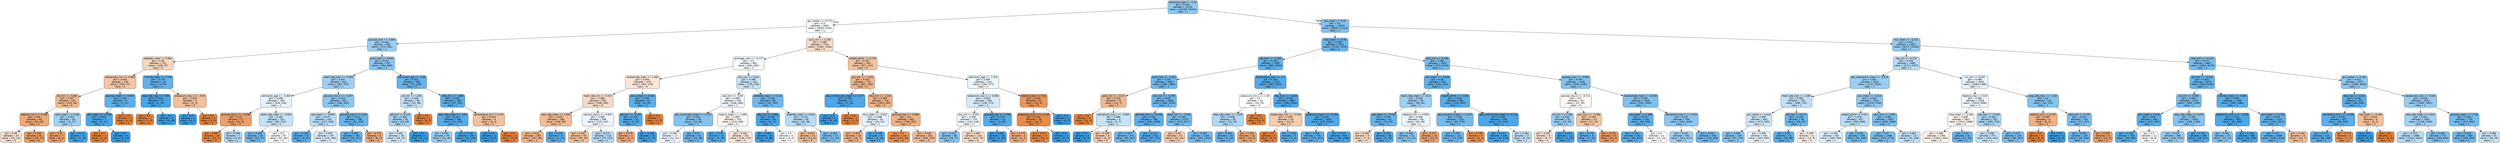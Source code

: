 digraph Tree {
node [shape=box, style="filled, rounded", color="black", fontname="helvetica"] ;
edge [fontname="helvetica"] ;
0 [label="admission_age <= -1.22\ngini = 0.422\nsamples = 21191\nvalue = [10148, 23342]\nclass = 1", fillcolor="#8fc8f0"] ;
1 [label="gcs_verbal <= -0.772\ngini = 0.5\nsamples = 2652\nvalue = [2063, 2126]\nclass = 1", fillcolor="#f9fcfe"] ;
0 -> 1 [labeldistance=2.5, labelangle=45, headlabel="True"] ;
2 [label="glucose_max <= -0.854\ngini = 0.442\nsamples = 909\nvalue = [472, 962]\nclass = 1", fillcolor="#9acdf2"] ;
1 -> 2 ;
3 [label="platelets_mean <= 0.861\ngini = 0.48\nsamples = 122\nvalue = [108, 72]\nclass = 0", fillcolor="#f6d5bd"] ;
2 -> 3 ;
4 [label="baseexcess_min <= 0.884\ngini = 0.456\nsamples = 109\nvalue = [105, 57]\nclass = 0", fillcolor="#f3c5a4"] ;
3 -> 4 ;
5 [label="ptt_min <= -0.081\ngini = 0.427\nsamples = 101\nvalue = [103, 46]\nclass = 0", fillcolor="#f1b991"] ;
4 -> 5 ;
6 [label="totalco2_min <= -0.295\ngini = 0.36\nsamples = 83\nvalue = [94, 29]\nclass = 0", fillcolor="#eda876"] ;
5 -> 6 ;
7 [label="gini = 0.49\nsamples = 20\nvalue = [16, 12]\nclass = 0", fillcolor="#f8e0ce"] ;
6 -> 7 ;
8 [label="gini = 0.294\nsamples = 63\nvalue = [78, 17]\nclass = 0", fillcolor="#eb9c64"] ;
6 -> 8 ;
9 [label="spo2_mean <= 0.348\ngini = 0.453\nsamples = 18\nvalue = [9, 17]\nclass = 1", fillcolor="#a2d1f3"] ;
5 -> 9 ;
10 [label="gini = 0.32\nsamples = 7\nvalue = [8, 2]\nclass = 0", fillcolor="#eca06a"] ;
9 -> 10 ;
11 [label="gini = 0.117\nsamples = 11\nvalue = [1, 15]\nclass = 1", fillcolor="#46a4e7"] ;
9 -> 11 ;
12 [label="glucose_mean <= -0.933\ngini = 0.26\nsamples = 8\nvalue = [2, 11]\nclass = 1", fillcolor="#5dafea"] ;
4 -> 12 ;
13 [label="wbc_mean <= -0.539\ngini = 0.153\nsamples = 7\nvalue = [1, 11]\nclass = 1", fillcolor="#4ba6e7"] ;
12 -> 13 ;
14 [label="gini = 0.0\nsamples = 1\nvalue = [1, 0]\nclass = 0", fillcolor="#e58139"] ;
13 -> 14 ;
15 [label="gini = 0.0\nsamples = 6\nvalue = [0, 11]\nclass = 1", fillcolor="#399de5"] ;
13 -> 15 ;
16 [label="gini = 0.0\nsamples = 1\nvalue = [1, 0]\nclass = 0", fillcolor="#e58139"] ;
12 -> 16 ;
17 [label="chloride_mean <= 0.748\ngini = 0.278\nsamples = 13\nvalue = [3, 15]\nclass = 1", fillcolor="#61b1ea"] ;
3 -> 17 ;
18 [label="resp_rate_max <= -0.83\ngini = 0.124\nsamples = 10\nvalue = [1, 14]\nclass = 1", fillcolor="#47a4e7"] ;
17 -> 18 ;
19 [label="gini = 0.0\nsamples = 1\nvalue = [1, 0]\nclass = 0", fillcolor="#e58139"] ;
18 -> 19 ;
20 [label="gini = 0.0\nsamples = 9\nvalue = [0, 14]\nclass = 1", fillcolor="#399de5"] ;
18 -> 20 ;
21 [label="potassium_max.1 <= -0.93\ngini = 0.444\nsamples = 3\nvalue = [2, 1]\nclass = 0", fillcolor="#f2c09c"] ;
17 -> 21 ;
22 [label="gini = 0.0\nsamples = 1\nvalue = [0, 1]\nclass = 1", fillcolor="#399de5"] ;
21 -> 22 ;
23 [label="gini = 0.0\nsamples = 2\nvalue = [2, 0]\nclass = 0", fillcolor="#e58139"] ;
21 -> 23 ;
24 [label="pco2_max <= 0.545\ngini = 0.412\nsamples = 787\nvalue = [364, 890]\nclass = 1", fillcolor="#8ac5f0"] ;
2 -> 24 ;
25 [label="heart_rate_max <= -0.093\ngini = 0.447\nsamples = 551\nvalue = [292, 572]\nclass = 1", fillcolor="#9ecff2"] ;
24 -> 25 ;
26 [label="admission_age <= -2.463\ngini = 0.498\nsamples = 149\nvalue = [104, 119]\nclass = 1", fillcolor="#e6f3fc"] ;
25 -> 26 ;
27 [label="glucose_max.2 <= -0.296\ngini = 0.32\nsamples = 17\nvalue = [24, 6]\nclass = 0", fillcolor="#eca06a"] ;
26 -> 27 ;
28 [label="gini = 0.087\nsamples = 10\nvalue = [21, 1]\nclass = 0", fillcolor="#e68742"] ;
27 -> 28 ;
29 [label="gini = 0.469\nsamples = 7\nvalue = [3, 5]\nclass = 1", fillcolor="#b0d8f5"] ;
27 -> 29 ;
30 [label="heart_rate_mean <= -0.925\ngini = 0.485\nsamples = 132\nvalue = [80, 113]\nclass = 1", fillcolor="#c5e2f7"] ;
26 -> 30 ;
31 [label="gini = 0.339\nsamples = 45\nvalue = [13, 47]\nclass = 1", fillcolor="#70b8ec"] ;
30 -> 31 ;
32 [label="gini = 0.5\nsamples = 87\nvalue = [67, 66]\nclass = 0", fillcolor="#fffdfc"] ;
30 -> 32 ;
33 [label="glucose_max.2 <= -0.267\ngini = 0.415\nsamples = 402\nvalue = [188, 453]\nclass = 1", fillcolor="#8bc6f0"] ;
25 -> 33 ;
34 [label="sbp_mean <= -0.867\ngini = 0.475\nsamples = 204\nvalue = [127, 200]\nclass = 1", fillcolor="#b7dbf6"] ;
33 -> 34 ;
35 [label="gini = 0.255\nsamples = 37\nvalue = [9, 51]\nclass = 1", fillcolor="#5caeea"] ;
34 -> 35 ;
36 [label="gini = 0.493\nsamples = 167\nvalue = [118, 149]\nclass = 1", fillcolor="#d6ebfa"] ;
34 -> 36 ;
37 [label="glucose_max.2 <= 3.34\ngini = 0.313\nsamples = 198\nvalue = [61, 253]\nclass = 1", fillcolor="#69b5eb"] ;
33 -> 37 ;
38 [label="gini = 0.295\nsamples = 192\nvalue = [55, 251]\nclass = 1", fillcolor="#64b2eb"] ;
37 -> 38 ;
39 [label="gini = 0.375\nsamples = 6\nvalue = [6, 2]\nclass = 0", fillcolor="#eeab7b"] ;
37 -> 39 ;
40 [label="admission_age <= -2.36\ngini = 0.301\nsamples = 236\nvalue = [72, 318]\nclass = 1", fillcolor="#66b3eb"] ;
24 -> 40 ;
41 [label="ptt_min <= 1.456\ngini = 0.484\nsamples = 38\nvalue = [25, 36]\nclass = 1", fillcolor="#c2e1f7"] ;
40 -> 41 ;
42 [label="ptt_min <= 0.218\ngini = 0.452\nsamples = 35\nvalue = [19, 36]\nclass = 1", fillcolor="#a2d1f3"] ;
41 -> 42 ;
43 [label="gini = 0.491\nsamples = 28\nvalue = [19, 25]\nclass = 1", fillcolor="#cfe7f9"] ;
42 -> 43 ;
44 [label="gini = 0.0\nsamples = 7\nvalue = [0, 11]\nclass = 1", fillcolor="#399de5"] ;
42 -> 44 ;
45 [label="gini = 0.0\nsamples = 3\nvalue = [6, 0]\nclass = 0", fillcolor="#e58139"] ;
41 -> 45 ;
46 [label="mbp_min <= 1.986\ngini = 0.245\nsamples = 198\nvalue = [47, 282]\nclass = 1", fillcolor="#5aade9"] ;
40 -> 46 ;
47 [label="resp_rate_mean <= -0.52\ngini = 0.223\nsamples = 194\nvalue = [41, 279]\nclass = 1", fillcolor="#56abe9"] ;
46 -> 47 ;
48 [label="gini = 0.441\nsamples = 40\nvalue = [22, 45]\nclass = 1", fillcolor="#9acdf2"] ;
47 -> 48 ;
49 [label="gini = 0.139\nsamples = 154\nvalue = [19, 234]\nclass = 1", fillcolor="#49a5e7"] ;
47 -> 49 ;
50 [label="temperature_min <= 0.14\ngini = 0.444\nsamples = 4\nvalue = [6, 3]\nclass = 0", fillcolor="#f2c09c"] ;
46 -> 50 ;
51 [label="gini = 0.0\nsamples = 2\nvalue = [0, 3]\nclass = 1", fillcolor="#399de5"] ;
50 -> 51 ;
52 [label="gini = 0.0\nsamples = 2\nvalue = [6, 0]\nclass = 0", fillcolor="#e58139"] ;
50 -> 52 ;
53 [label="spo2_min <= 0.268\ngini = 0.488\nsamples = 1743\nvalue = [1591, 1164]\nclass = 0", fillcolor="#f8ddca"] ;
1 -> 53 ;
54 [label="aniongap_max <= -0.177\ngini = 0.5\nsamples = 802\nvalue = [620, 652]\nclass = 1", fillcolor="#f5fafe"] ;
53 -> 54 ;
55 [label="bicarbonate_mean <= 1.492\ngini = 0.494\nsamples = 379\nvalue = [344, 274]\nclass = 0", fillcolor="#fae5d7"] ;
54 -> 55 ;
56 [label="heart_rate_min <= 0.332\ngini = 0.486\nsamples = 356\nvalue = [338, 240]\nclass = 0", fillcolor="#f7dac6"] ;
55 -> 56 ;
57 [label="resp_rate_mean <= 1.944\ngini = 0.435\nsamples = 188\nvalue = [209, 98]\nclass = 0", fillcolor="#f1bc96"] ;
56 -> 57 ;
58 [label="gini = 0.415\nsamples = 180\nvalue = [207, 86]\nclass = 0", fillcolor="#f0b58b"] ;
57 -> 58 ;
59 [label="gini = 0.245\nsamples = 8\nvalue = [2, 12]\nclass = 1", fillcolor="#5aade9"] ;
57 -> 59 ;
60 [label="calcium_max.1 <= -0.837\ngini = 0.499\nsamples = 168\nvalue = [129, 142]\nclass = 1", fillcolor="#edf6fd"] ;
56 -> 60 ;
61 [label="gini = 0.447\nsamples = 55\nvalue = [59, 30]\nclass = 0", fillcolor="#f2c19e"] ;
60 -> 61 ;
62 [label="gini = 0.473\nsamples = 113\nvalue = [70, 112]\nclass = 1", fillcolor="#b5daf5"] ;
60 -> 62 ;
63 [label="spo2_mean <= 0.523\ngini = 0.255\nsamples = 23\nvalue = [6, 34]\nclass = 1", fillcolor="#5caeea"] ;
55 -> 63 ;
64 [label="ptt_min <= -0.551\ngini = 0.224\nsamples = 22\nvalue = [5, 34]\nclass = 1", fillcolor="#56abe9"] ;
63 -> 64 ;
65 [label="gini = 0.375\nsamples = 3\nvalue = [3, 1]\nclass = 0", fillcolor="#eeab7b"] ;
64 -> 65 ;
66 [label="gini = 0.108\nsamples = 19\nvalue = [2, 33]\nclass = 1", fillcolor="#45a3e7"] ;
64 -> 66 ;
67 [label="gini = 0.0\nsamples = 1\nvalue = [1, 0]\nclass = 0", fillcolor="#e58139"] ;
63 -> 67 ;
68 [label="sbp_max <= 0.631\ngini = 0.488\nsamples = 423\nvalue = [276, 378]\nclass = 1", fillcolor="#cae5f8"] ;
54 -> 68 ;
69 [label="po2_min <= -0.85\ngini = 0.499\nsamples = 335\nvalue = [246, 269]\nclass = 1", fillcolor="#eef7fd"] ;
68 -> 69 ;
70 [label="abs_monocytes_mean <= -0.141\ngini = 0.401\nsamples = 59\nvalue = [23, 60]\nclass = 1", fillcolor="#85c3ef"] ;
69 -> 70 ;
71 [label="gini = 0.499\nsamples = 17\nvalue = [11, 12]\nclass = 1", fillcolor="#eff7fd"] ;
70 -> 71 ;
72 [label="gini = 0.32\nsamples = 42\nvalue = [12, 48]\nclass = 1", fillcolor="#6ab6ec"] ;
70 -> 72 ;
73 [label="sodium_mean <= -1.409\ngini = 0.499\nsamples = 276\nvalue = [223, 209]\nclass = 0", fillcolor="#fdf7f3"] ;
69 -> 73 ;
74 [label="gini = 0.219\nsamples = 24\nvalue = [5, 35]\nclass = 1", fillcolor="#55abe9"] ;
73 -> 74 ;
75 [label="gini = 0.494\nsamples = 252\nvalue = [218, 174]\nclass = 0", fillcolor="#fae6d7"] ;
73 -> 75 ;
76 [label="platelets_mean <= 0.224\ngini = 0.338\nsamples = 88\nvalue = [30, 109]\nclass = 1", fillcolor="#6fb8ec"] ;
68 -> 76 ;
77 [label="dbp_min <= 3.062\ngini = 0.144\nsamples = 48\nvalue = [6, 71]\nclass = 1", fillcolor="#4aa5e7"] ;
76 -> 77 ;
78 [label="gini = 0.081\nsamples = 43\nvalue = [3, 68]\nclass = 1", fillcolor="#42a1e6"] ;
77 -> 78 ;
79 [label="gini = 0.5\nsamples = 5\nvalue = [3, 3]\nclass = 0", fillcolor="#ffffff"] ;
77 -> 79 ;
80 [label="platelets_mean <= 0.611\ngini = 0.475\nsamples = 40\nvalue = [24, 38]\nclass = 1", fillcolor="#b6dbf5"] ;
76 -> 80 ;
81 [label="gini = 0.432\nsamples = 13\nvalue = [13, 6]\nclass = 0", fillcolor="#f1bb94"] ;
80 -> 81 ;
82 [label="gini = 0.381\nsamples = 27\nvalue = [11, 32]\nclass = 1", fillcolor="#7dbfee"] ;
80 -> 82 ;
83 [label="weight_admit <= 0.278\ngini = 0.452\nsamples = 941\nvalue = [971, 512]\nclass = 0", fillcolor="#f3c3a1"] ;
53 -> 83 ;
84 [label="gcs_min <= -1.472\ngini = 0.414\nsamples = 722\nvalue = [811, 335]\nclass = 0", fillcolor="#f0b58b"] ;
83 -> 84 ;
85 [label="abs_lymphocytes_mean <= 0.177\ngini = 0.165\nsamples = 6\nvalue = [1, 10]\nclass = 1", fillcolor="#4da7e8"] ;
84 -> 85 ;
86 [label="gini = 0.0\nsamples = 5\nvalue = [0, 10]\nclass = 1", fillcolor="#399de5"] ;
85 -> 86 ;
87 [label="gini = 0.0\nsamples = 1\nvalue = [1, 0]\nclass = 0", fillcolor="#e58139"] ;
85 -> 87 ;
88 [label="dbp_min <= -1.233\ngini = 0.409\nsamples = 716\nvalue = [810, 325]\nclass = 0", fillcolor="#efb488"] ;
84 -> 88 ;
89 [label="bun_mean <= -0.321\ngini = 0.498\nsamples = 24\nvalue = [20, 23]\nclass = 1", fillcolor="#e5f2fc"] ;
88 -> 89 ;
90 [label="gini = 0.403\nsamples = 16\nvalue = [18, 7]\nclass = 0", fillcolor="#efb286"] ;
89 -> 90 ;
91 [label="gini = 0.198\nsamples = 8\nvalue = [2, 16]\nclass = 1", fillcolor="#52a9e8"] ;
89 -> 91 ;
92 [label="glucose_max <= -0.865\ngini = 0.4\nsamples = 692\nvalue = [790, 302]\nclass = 0", fillcolor="#efb185"] ;
88 -> 92 ;
93 [label="gini = 0.2\nsamples = 141\nvalue = [205, 26]\nclass = 0", fillcolor="#e89152"] ;
92 -> 93 ;
94 [label="gini = 0.436\nsamples = 551\nvalue = [585, 276]\nclass = 0", fillcolor="#f1bc96"] ;
92 -> 94 ;
95 [label="admission_age <= -1.324\ngini = 0.499\nsamples = 219\nvalue = [160, 177]\nclass = 1", fillcolor="#ecf6fd"] ;
83 -> 95 ;
96 [label="potassium_max.1 <= 0.682\ngini = 0.493\nsamples = 199\nvalue = [136, 173]\nclass = 1", fillcolor="#d5eaf9"] ;
95 -> 96 ;
97 [label="sbp_min <= 0.321\ngini = 0.499\nsamples = 176\nvalue = [132, 144]\nclass = 1", fillcolor="#eff7fd"] ;
96 -> 97 ;
98 [label="gini = 0.412\nsamples = 66\nvalue = [29, 71]\nclass = 1", fillcolor="#8ac5f0"] ;
97 -> 98 ;
99 [label="gini = 0.485\nsamples = 110\nvalue = [103, 73]\nclass = 0", fillcolor="#f7dac5"] ;
97 -> 99 ;
100 [label="glucose_max <= 3.768\ngini = 0.213\nsamples = 23\nvalue = [4, 29]\nclass = 1", fillcolor="#54abe9"] ;
96 -> 100 ;
101 [label="gini = 0.067\nsamples = 20\nvalue = [1, 28]\nclass = 1", fillcolor="#40a0e6"] ;
100 -> 101 ;
102 [label="gini = 0.375\nsamples = 3\nvalue = [3, 1]\nclass = 0", fillcolor="#eeab7b"] ;
100 -> 102 ;
103 [label="totalco2_max <= 0.02\ngini = 0.245\nsamples = 20\nvalue = [24, 4]\nclass = 0", fillcolor="#e9965a"] ;
95 -> 103 ;
104 [label="potassium_max.1 <= 3.129\ngini = 0.142\nsamples = 18\nvalue = [24, 2]\nclass = 0", fillcolor="#e78c49"] ;
103 -> 104 ;
105 [label="gini = 0.077\nsamples = 17\nvalue = [24, 1]\nclass = 0", fillcolor="#e68641"] ;
104 -> 105 ;
106 [label="gini = 0.0\nsamples = 1\nvalue = [0, 1]\nclass = 1", fillcolor="#399de5"] ;
104 -> 106 ;
107 [label="gini = 0.0\nsamples = 2\nvalue = [0, 2]\nclass = 1", fillcolor="#399de5"] ;
103 -> 107 ;
108 [label="gcs_motor <= 0.26\ngini = 0.4\nsamples = 18539\nvalue = [8085, 21216]\nclass = 1", fillcolor="#84c2ef"] ;
0 -> 108 [labeldistance=2.5, labelangle=-45, headlabel="False"] ;
109 [label="mbp_mean <= 0.08\ngini = 0.308\nsamples = 5712\nvalue = [1712, 7273]\nclass = 1", fillcolor="#68b4eb"] ;
108 -> 109 ;
110 [label="ptt_max <= -0.256\ngini = 0.278\nsamples = 3786\nvalue = [989, 4934]\nclass = 1", fillcolor="#61b1ea"] ;
109 -> 110 ;
111 [label="spo2_max <= -2.923\ngini = 0.331\nsamples = 2083\nvalue = [684, 2583]\nclass = 1", fillcolor="#6db7ec"] ;
110 -> 111 ;
112 [label="spo2_min <= -1.517\ngini = 0.423\nsamples = 15\nvalue = [16, 7]\nclass = 0", fillcolor="#f0b890"] ;
111 -> 112 ;
113 [label="gini = 0.0\nsamples = 6\nvalue = [11, 0]\nclass = 0", fillcolor="#e58139"] ;
112 -> 113 ;
114 [label="hematocrit_max.1 <= -0.064\ngini = 0.486\nsamples = 9\nvalue = [5, 7]\nclass = 1", fillcolor="#c6e3f8"] ;
112 -> 114 ;
115 [label="gini = 0.0\nsamples = 3\nvalue = [0, 4]\nclass = 1", fillcolor="#399de5"] ;
114 -> 115 ;
116 [label="gini = 0.469\nsamples = 6\nvalue = [5, 3]\nclass = 0", fillcolor="#f5cdb0"] ;
114 -> 116 ;
117 [label="po2_min <= -0.199\ngini = 0.327\nsamples = 2068\nvalue = [668, 2576]\nclass = 1", fillcolor="#6cb6ec"] ;
111 -> 117 ;
118 [label="glucose_max <= -0.256\ngini = 0.26\nsamples = 798\nvalue = [192, 1059]\nclass = 1", fillcolor="#5dafea"] ;
117 -> 118 ;
119 [label="gini = 0.337\nsamples = 276\nvalue = [95, 347]\nclass = 1", fillcolor="#6fb8ec"] ;
118 -> 119 ;
120 [label="gini = 0.211\nsamples = 522\nvalue = [97, 712]\nclass = 1", fillcolor="#54aae9"] ;
118 -> 120 ;
121 [label="spo2_min <= -3.302\ngini = 0.364\nsamples = 1270\nvalue = [476, 1517]\nclass = 1", fillcolor="#77bced"] ;
117 -> 121 ;
122 [label="gini = 0.46\nsamples = 22\nvalue = [25, 14]\nclass = 0", fillcolor="#f4c8a8"] ;
121 -> 122 ;
123 [label="gini = 0.355\nsamples = 1248\nvalue = [451, 1503]\nclass = 1", fillcolor="#74baed"] ;
121 -> 123 ;
124 [label="temperature_max <= -3.1\ngini = 0.203\nsamples = 1703\nvalue = [305, 2351]\nclass = 1", fillcolor="#53aae8"] ;
110 -> 124 ;
125 [label="potassium_min.1 <= 1.46\ngini = 0.5\nsamples = 34\nvalue = [25, 25]\nclass = 0", fillcolor="#ffffff"] ;
124 -> 125 ;
126 [label="resp_rate_mean <= 1.049\ngini = 0.469\nsamples = 29\nvalue = [15, 25]\nclass = 1", fillcolor="#b0d8f5"] ;
125 -> 126 ;
127 [label="gini = 0.302\nsamples = 19\nvalue = [5, 22]\nclass = 1", fillcolor="#66b3eb"] ;
126 -> 127 ;
128 [label="gini = 0.355\nsamples = 10\nvalue = [10, 3]\nclass = 0", fillcolor="#eda774"] ;
126 -> 128 ;
129 [label="gini = 0.0\nsamples = 5\nvalue = [10, 0]\nclass = 0", fillcolor="#e58139"] ;
125 -> 129 ;
130 [label="sbp_max <= -2.444\ngini = 0.192\nsamples = 1669\nvalue = [280, 2326]\nclass = 1", fillcolor="#51a9e8"] ;
124 -> 130 ;
131 [label="baseexcess_min <= -2.158\ngini = 0.469\nsamples = 10\nvalue = [10, 6]\nclass = 0", fillcolor="#f5cdb0"] ;
130 -> 131 ;
132 [label="gini = 0.0\nsamples = 5\nvalue = [9, 0]\nclass = 0", fillcolor="#e58139"] ;
131 -> 132 ;
133 [label="gini = 0.245\nsamples = 5\nvalue = [1, 6]\nclass = 1", fillcolor="#5aade9"] ;
131 -> 133 ;
134 [label="potassium_max.1 <= -0.034\ngini = 0.187\nsamples = 1659\nvalue = [270, 2320]\nclass = 1", fillcolor="#50a8e8"] ;
130 -> 134 ;
135 [label="gini = 0.258\nsamples = 745\nvalue = [174, 972]\nclass = 1", fillcolor="#5cafea"] ;
134 -> 135 ;
136 [label="gini = 0.124\nsamples = 914\nvalue = [96, 1348]\nclass = 1", fillcolor="#47a4e7"] ;
134 -> 136 ;
137 [label="po2_min <= -0.299\ngini = 0.361\nsamples = 1926\nvalue = [723, 2339]\nclass = 1", fillcolor="#76bbed"] ;
109 -> 137 ;
138 [label="bun_mean <= -0.639\ngini = 0.28\nsamples = 678\nvalue = [183, 904]\nclass = 1", fillcolor="#61b1ea"] ;
137 -> 138 ;
139 [label="heart_rate_mean <= -0.11\ngini = 0.448\nsamples = 94\nvalue = [48, 94]\nclass = 1", fillcolor="#9ecff2"] ;
138 -> 139 ;
140 [label="sbp_mean <= -0.535\ngini = 0.309\nsamples = 45\nvalue = [13, 55]\nclass = 1", fillcolor="#68b4eb"] ;
139 -> 140 ;
141 [label="gini = 0.486\nsamples = 9\nvalue = [7, 5]\nclass = 0", fillcolor="#f8dbc6"] ;
140 -> 141 ;
142 [label="gini = 0.191\nsamples = 36\nvalue = [6, 50]\nclass = 1", fillcolor="#51a9e8"] ;
140 -> 142 ;
143 [label="totalco2_min <= 0.539\ngini = 0.499\nsamples = 49\nvalue = [35, 39]\nclass = 1", fillcolor="#ebf5fc"] ;
139 -> 143 ;
144 [label="gini = 0.405\nsamples = 31\nvalue = [13, 33]\nclass = 1", fillcolor="#87c4ef"] ;
143 -> 144 ;
145 [label="gini = 0.337\nsamples = 18\nvalue = [22, 6]\nclass = 0", fillcolor="#eca36f"] ;
143 -> 145 ;
146 [label="weight_admit <= -0.269\ngini = 0.245\nsamples = 584\nvalue = [135, 810]\nclass = 1", fillcolor="#5aade9"] ;
138 -> 146 ;
147 [label="abs_basophils_mean <= 1.517\ngini = 0.353\nsamples = 228\nvalue = [83, 279]\nclass = 1", fillcolor="#74baed"] ;
146 -> 147 ;
148 [label="gini = 0.335\nsamples = 223\nvalue = [75, 278]\nclass = 1", fillcolor="#6eb7ec"] ;
147 -> 148 ;
149 [label="gini = 0.198\nsamples = 5\nvalue = [8, 1]\nclass = 0", fillcolor="#e89152"] ;
147 -> 149 ;
150 [label="abs_lymphocytes_mean <= 0.214\ngini = 0.162\nsamples = 356\nvalue = [52, 531]\nclass = 1", fillcolor="#4ca7e8"] ;
146 -> 150 ;
151 [label="gini = 0.142\nsamples = 339\nvalue = [43, 518]\nclass = 1", fillcolor="#49a5e7"] ;
150 -> 151 ;
152 [label="gini = 0.483\nsamples = 17\nvalue = [9, 13]\nclass = 1", fillcolor="#c2e1f7"] ;
150 -> 152 ;
153 [label="glucose_max <= -0.909\ngini = 0.397\nsamples = 1248\nvalue = [540, 1435]\nclass = 1", fillcolor="#84c2ef"] ;
137 -> 153 ;
154 [label="glucose_max.2 <= -0.711\ngini = 0.5\nsamples = 43\nvalue = [37, 35]\nclass = 0", fillcolor="#fef8f4"] ;
153 -> 154 ;
155 [label="ph_min <= 0.166\ngini = 0.444\nsamples = 20\nvalue = [10, 20]\nclass = 1", fillcolor="#9ccef2"] ;
154 -> 155 ;
156 [label="gini = 0.492\nsamples = 9\nvalue = [9, 7]\nclass = 0", fillcolor="#f9e3d3"] ;
155 -> 156 ;
157 [label="gini = 0.133\nsamples = 11\nvalue = [1, 13]\nclass = 1", fillcolor="#48a5e7"] ;
155 -> 157 ;
158 [label="po2_max <= -0.288\ngini = 0.459\nsamples = 23\nvalue = [27, 15]\nclass = 0", fillcolor="#f3c7a7"] ;
154 -> 158 ;
159 [label="gini = 0.278\nsamples = 6\nvalue = [2, 10]\nclass = 1", fillcolor="#61b1ea"] ;
158 -> 159 ;
160 [label="gini = 0.278\nsamples = 17\nvalue = [25, 5]\nclass = 0", fillcolor="#ea9a61"] ;
158 -> 160 ;
161 [label="bicarbonate_mean <= -0.528\ngini = 0.389\nsamples = 1205\nvalue = [503, 1400]\nclass = 1", fillcolor="#80c0ee"] ;
153 -> 161 ;
162 [label="sbp_mean <= 2.396\ngini = 0.273\nsamples = 265\nvalue = [69, 355]\nclass = 1", fillcolor="#5fb0ea"] ;
161 -> 162 ;
163 [label="gini = 0.242\nsamples = 252\nvalue = [56, 342]\nclass = 1", fillcolor="#59ade9"] ;
162 -> 163 ;
164 [label="gini = 0.5\nsamples = 13\nvalue = [13, 13]\nclass = 0", fillcolor="#ffffff"] ;
162 -> 164 ;
165 [label="hematocrit_max.1 <= 0.524\ngini = 0.415\nsamples = 940\nvalue = [434, 1045]\nclass = 1", fillcolor="#8bc6f0"] ;
161 -> 165 ;
166 [label="gini = 0.447\nsamples = 592\nvalue = [314, 617]\nclass = 1", fillcolor="#9ecff2"] ;
165 -> 166 ;
167 [label="gini = 0.342\nsamples = 348\nvalue = [120, 428]\nclass = 1", fillcolor="#71b8ec"] ;
165 -> 167 ;
168 [label="bun_mean <= -0.321\ngini = 0.431\nsamples = 12827\nvalue = [6373, 13943]\nclass = 1", fillcolor="#94caf1"] ;
108 -> 168 ;
169 [label="sbp_min <= 0.134\ngini = 0.476\nsamples = 5980\nvalue = [3711, 5767]\nclass = 1", fillcolor="#b8dcf6"] ;
168 -> 169 ;
170 [label="abs_neutrophils_mean <= -0.519\ngini = 0.442\nsamples = 3310\nvalue = [1727, 3501]\nclass = 1", fillcolor="#9bcdf2"] ;
169 -> 170 ;
171 [label="heart_rate_max <= 1.083\ngini = 0.482\nsamples = 776\nvalue = [498, 732]\nclass = 1", fillcolor="#c0e0f7"] ;
170 -> 171 ;
172 [label="gcs_verbal <= 0.618\ngini = 0.489\nsamples = 693\nvalue = [472, 635]\nclass = 1", fillcolor="#cce6f8"] ;
171 -> 172 ;
173 [label="gini = 0.406\nsamples = 159\nvalue = [67, 170]\nclass = 1", fillcolor="#87c4ef"] ;
172 -> 173 ;
174 [label="gini = 0.498\nsamples = 534\nvalue = [405, 465]\nclass = 1", fillcolor="#e5f2fc"] ;
172 -> 174 ;
175 [label="ptt_max <= 0.171\ngini = 0.333\nsamples = 83\nvalue = [26, 97]\nclass = 1", fillcolor="#6eb7ec"] ;
171 -> 175 ;
176 [label="gini = 0.26\nsamples = 71\nvalue = [16, 88]\nclass = 1", fillcolor="#5dafea"] ;
175 -> 176 ;
177 [label="gini = 0.499\nsamples = 12\nvalue = [10, 9]\nclass = 0", fillcolor="#fcf2eb"] ;
175 -> 177 ;
178 [label="bun_mean <= -0.615\ngini = 0.426\nsamples = 2534\nvalue = [1229, 2769]\nclass = 1", fillcolor="#91c8f1"] ;
170 -> 178 ;
179 [label="weight_admit <= 0.157\ngini = 0.478\nsamples = 927\nvalue = [580, 889]\nclass = 1", fillcolor="#baddf6"] ;
178 -> 179 ;
180 [label="gini = 0.496\nsamples = 667\nvalue = [489, 583]\nclass = 1", fillcolor="#dfeffb"] ;
179 -> 180 ;
181 [label="gini = 0.353\nsamples = 260\nvalue = [91, 306]\nclass = 1", fillcolor="#74baed"] ;
179 -> 181 ;
182 [label="po2_min <= 1.253\ngini = 0.382\nsamples = 1607\nvalue = [649, 1880]\nclass = 1", fillcolor="#7dbfee"] ;
178 -> 182 ;
183 [label="gini = 0.37\nsamples = 1490\nvalue = [575, 1772]\nclass = 1", fillcolor="#79bded"] ;
182 -> 183 ;
184 [label="gini = 0.483\nsamples = 117\nvalue = [74, 108]\nclass = 1", fillcolor="#c1e0f7"] ;
182 -> 184 ;
185 [label="inr_min <= 0.433\ngini = 0.498\nsamples = 2670\nvalue = [1984, 2266]\nclass = 1", fillcolor="#e6f3fc"] ;
169 -> 185 ;
186 [label="totalco2_max <= 0.02\ngini = 0.499\nsamples = 2529\nvalue = [1919, 2096]\nclass = 1", fillcolor="#eef7fd"] ;
185 -> 186 ;
187 [label="mbp_mean <= 3.136\ngini = 0.499\nsamples = 1827\nvalue = [1514, 1386]\nclass = 0", fillcolor="#fdf4ee"] ;
186 -> 187 ;
188 [label="gini = 0.498\nsamples = 1796\nvalue = [1503, 1342]\nclass = 0", fillcolor="#fcf2ea"] ;
187 -> 188 ;
189 [label="gini = 0.32\nsamples = 31\nvalue = [11, 44]\nclass = 1", fillcolor="#6ab6ec"] ;
187 -> 189 ;
190 [label="ptt_max <= -0.339\ngini = 0.463\nsamples = 702\nvalue = [405, 710]\nclass = 1", fillcolor="#aad5f4"] ;
186 -> 190 ;
191 [label="gini = 0.486\nsamples = 473\nvalue = [316, 443]\nclass = 1", fillcolor="#c6e3f8"] ;
190 -> 191 ;
192 [label="gini = 0.375\nsamples = 229\nvalue = [89, 267]\nclass = 1", fillcolor="#7bbeee"] ;
190 -> 192 ;
193 [label="resp_rate_max <= -1.141\ngini = 0.4\nsamples = 141\nvalue = [65, 170]\nclass = 1", fillcolor="#85c2ef"] ;
185 -> 193 ;
194 [label="totalco2_min <= 0.747\ngini = 0.397\nsamples = 8\nvalue = [8, 3]\nclass = 0", fillcolor="#efb083"] ;
193 -> 194 ;
195 [label="gini = 0.0\nsamples = 5\nvalue = [8, 0]\nclass = 0", fillcolor="#e58139"] ;
194 -> 195 ;
196 [label="gini = 0.0\nsamples = 3\nvalue = [0, 3]\nclass = 1", fillcolor="#399de5"] ;
194 -> 196 ;
197 [label="mbp_min <= 1.767\ngini = 0.379\nsamples = 133\nvalue = [57, 167]\nclass = 1", fillcolor="#7dbeee"] ;
193 -> 197 ;
198 [label="gini = 0.334\nsamples = 125\nvalue = [44, 164]\nclass = 1", fillcolor="#6eb7ec"] ;
197 -> 198 ;
199 [label="gini = 0.305\nsamples = 8\nvalue = [13, 3]\nclass = 0", fillcolor="#eb9e67"] ;
197 -> 199 ;
200 [label="mbp_min <= -0.112\ngini = 0.371\nsamples = 6847\nvalue = [2662, 8176]\nclass = 1", fillcolor="#79bded"] ;
168 -> 200 ;
201 [label="ptt_max <= -0.352\ngini = 0.301\nsamples = 3276\nvalue = [963, 4246]\nclass = 1", fillcolor="#66b3eb"] ;
200 -> 201 ;
202 [label="ph_min <= 0.058\ngini = 0.368\nsamples = 1478\nvalue = [565, 1760]\nclass = 1", fillcolor="#79bced"] ;
201 -> 202 ;
203 [label="bun_mean <= 4.26\ngini = 0.26\nsamples = 444\nvalue = [107, 591]\nclass = 1", fillcolor="#5dafea"] ;
202 -> 203 ;
204 [label="gini = 0.248\nsamples = 433\nvalue = [99, 583]\nclass = 1", fillcolor="#5baee9"] ;
203 -> 204 ;
205 [label="gini = 0.5\nsamples = 11\nvalue = [8, 8]\nclass = 0", fillcolor="#ffffff"] ;
203 -> 205 ;
206 [label="resp_rate_mean <= 0.973\ngini = 0.405\nsamples = 1034\nvalue = [458, 1169]\nclass = 1", fillcolor="#87c3ef"] ;
202 -> 206 ;
207 [label="gini = 0.434\nsamples = 866\nvalue = [430, 922]\nclass = 1", fillcolor="#95cbf1"] ;
206 -> 207 ;
208 [label="gini = 0.183\nsamples = 168\nvalue = [28, 247]\nclass = 1", fillcolor="#4fa8e8"] ;
206 -> 208 ;
209 [label="chloride_mean <= -0.482\ngini = 0.238\nsamples = 1798\nvalue = [398, 2486]\nclass = 1", fillcolor="#59ade9"] ;
201 -> 209 ;
210 [label="potassium_max.1 <= -1.228\ngini = 0.162\nsamples = 685\nvalue = [94, 965]\nclass = 1", fillcolor="#4ca7e8"] ;
209 -> 210 ;
211 [label="gini = 0.402\nsamples = 25\nvalue = [12, 31]\nclass = 1", fillcolor="#86c3ef"] ;
210 -> 211 ;
212 [label="gini = 0.148\nsamples = 660\nvalue = [82, 934]\nclass = 1", fillcolor="#4aa6e7"] ;
210 -> 212 ;
213 [label="bun_mean <= 4.762\ngini = 0.278\nsamples = 1113\nvalue = [304, 1521]\nclass = 1", fillcolor="#61b1ea"] ;
209 -> 213 ;
214 [label="gini = 0.27\nsamples = 1099\nvalue = [290, 1514]\nclass = 1", fillcolor="#5fb0ea"] ;
213 -> 214 ;
215 [label="gini = 0.444\nsamples = 14\nvalue = [14, 7]\nclass = 0", fillcolor="#f2c09c"] ;
213 -> 215 ;
216 [label="gcs_verbal <= 0.155\ngini = 0.421\nsamples = 3571\nvalue = [1699, 3930]\nclass = 1", fillcolor="#8fc7f0"] ;
200 -> 216 ;
217 [label="dbp_max <= 2.521\ngini = 0.261\nsamples = 421\nvalue = [99, 543]\nclass = 1", fillcolor="#5dafea"] ;
216 -> 217 ;
218 [label="hematocrit_min.1 <= 2.439\ngini = 0.251\nsamples = 417\nvalue = [93, 540]\nclass = 1", fillcolor="#5baee9"] ;
217 -> 218 ;
219 [label="gini = 0.237\nsamples = 413\nvalue = [86, 539]\nclass = 1", fillcolor="#59ade9"] ;
218 -> 219 ;
220 [label="gini = 0.219\nsamples = 4\nvalue = [7, 1]\nclass = 0", fillcolor="#e99355"] ;
218 -> 220 ;
221 [label="sbp_mean <= 0.339\ngini = 0.444\nsamples = 4\nvalue = [6, 3]\nclass = 0", fillcolor="#f2c09c"] ;
217 -> 221 ;
222 [label="gini = 0.0\nsamples = 2\nvalue = [0, 3]\nclass = 1", fillcolor="#399de5"] ;
221 -> 222 ;
223 [label="gini = 0.0\nsamples = 2\nvalue = [6, 0]\nclass = 0", fillcolor="#e58139"] ;
221 -> 223 ;
224 [label="baseexcess_max <= 0.042\ngini = 0.436\nsamples = 3150\nvalue = [1600, 3387]\nclass = 1", fillcolor="#97cbf1"] ;
216 -> 224 ;
225 [label="resp_rate_mean <= 0.412\ngini = 0.454\nsamples = 2405\nvalue = [1328, 2485]\nclass = 1", fillcolor="#a3d1f3"] ;
224 -> 225 ;
226 [label="gini = 0.474\nsamples = 1688\nvalue = [1034, 1640]\nclass = 1", fillcolor="#b6dbf5"] ;
225 -> 226 ;
227 [label="gini = 0.383\nsamples = 717\nvalue = [294, 845]\nclass = 1", fillcolor="#7ebfee"] ;
225 -> 227 ;
228 [label="glucose_mean <= 1.718\ngini = 0.356\nsamples = 745\nvalue = [272, 902]\nclass = 1", fillcolor="#75bbed"] ;
224 -> 228 ;
229 [label="gini = 0.339\nsamples = 684\nvalue = [236, 853]\nclass = 1", fillcolor="#70b8ec"] ;
228 -> 229 ;
230 [label="gini = 0.488\nsamples = 61\nvalue = [36, 49]\nclass = 1", fillcolor="#cae5f8"] ;
228 -> 230 ;
}